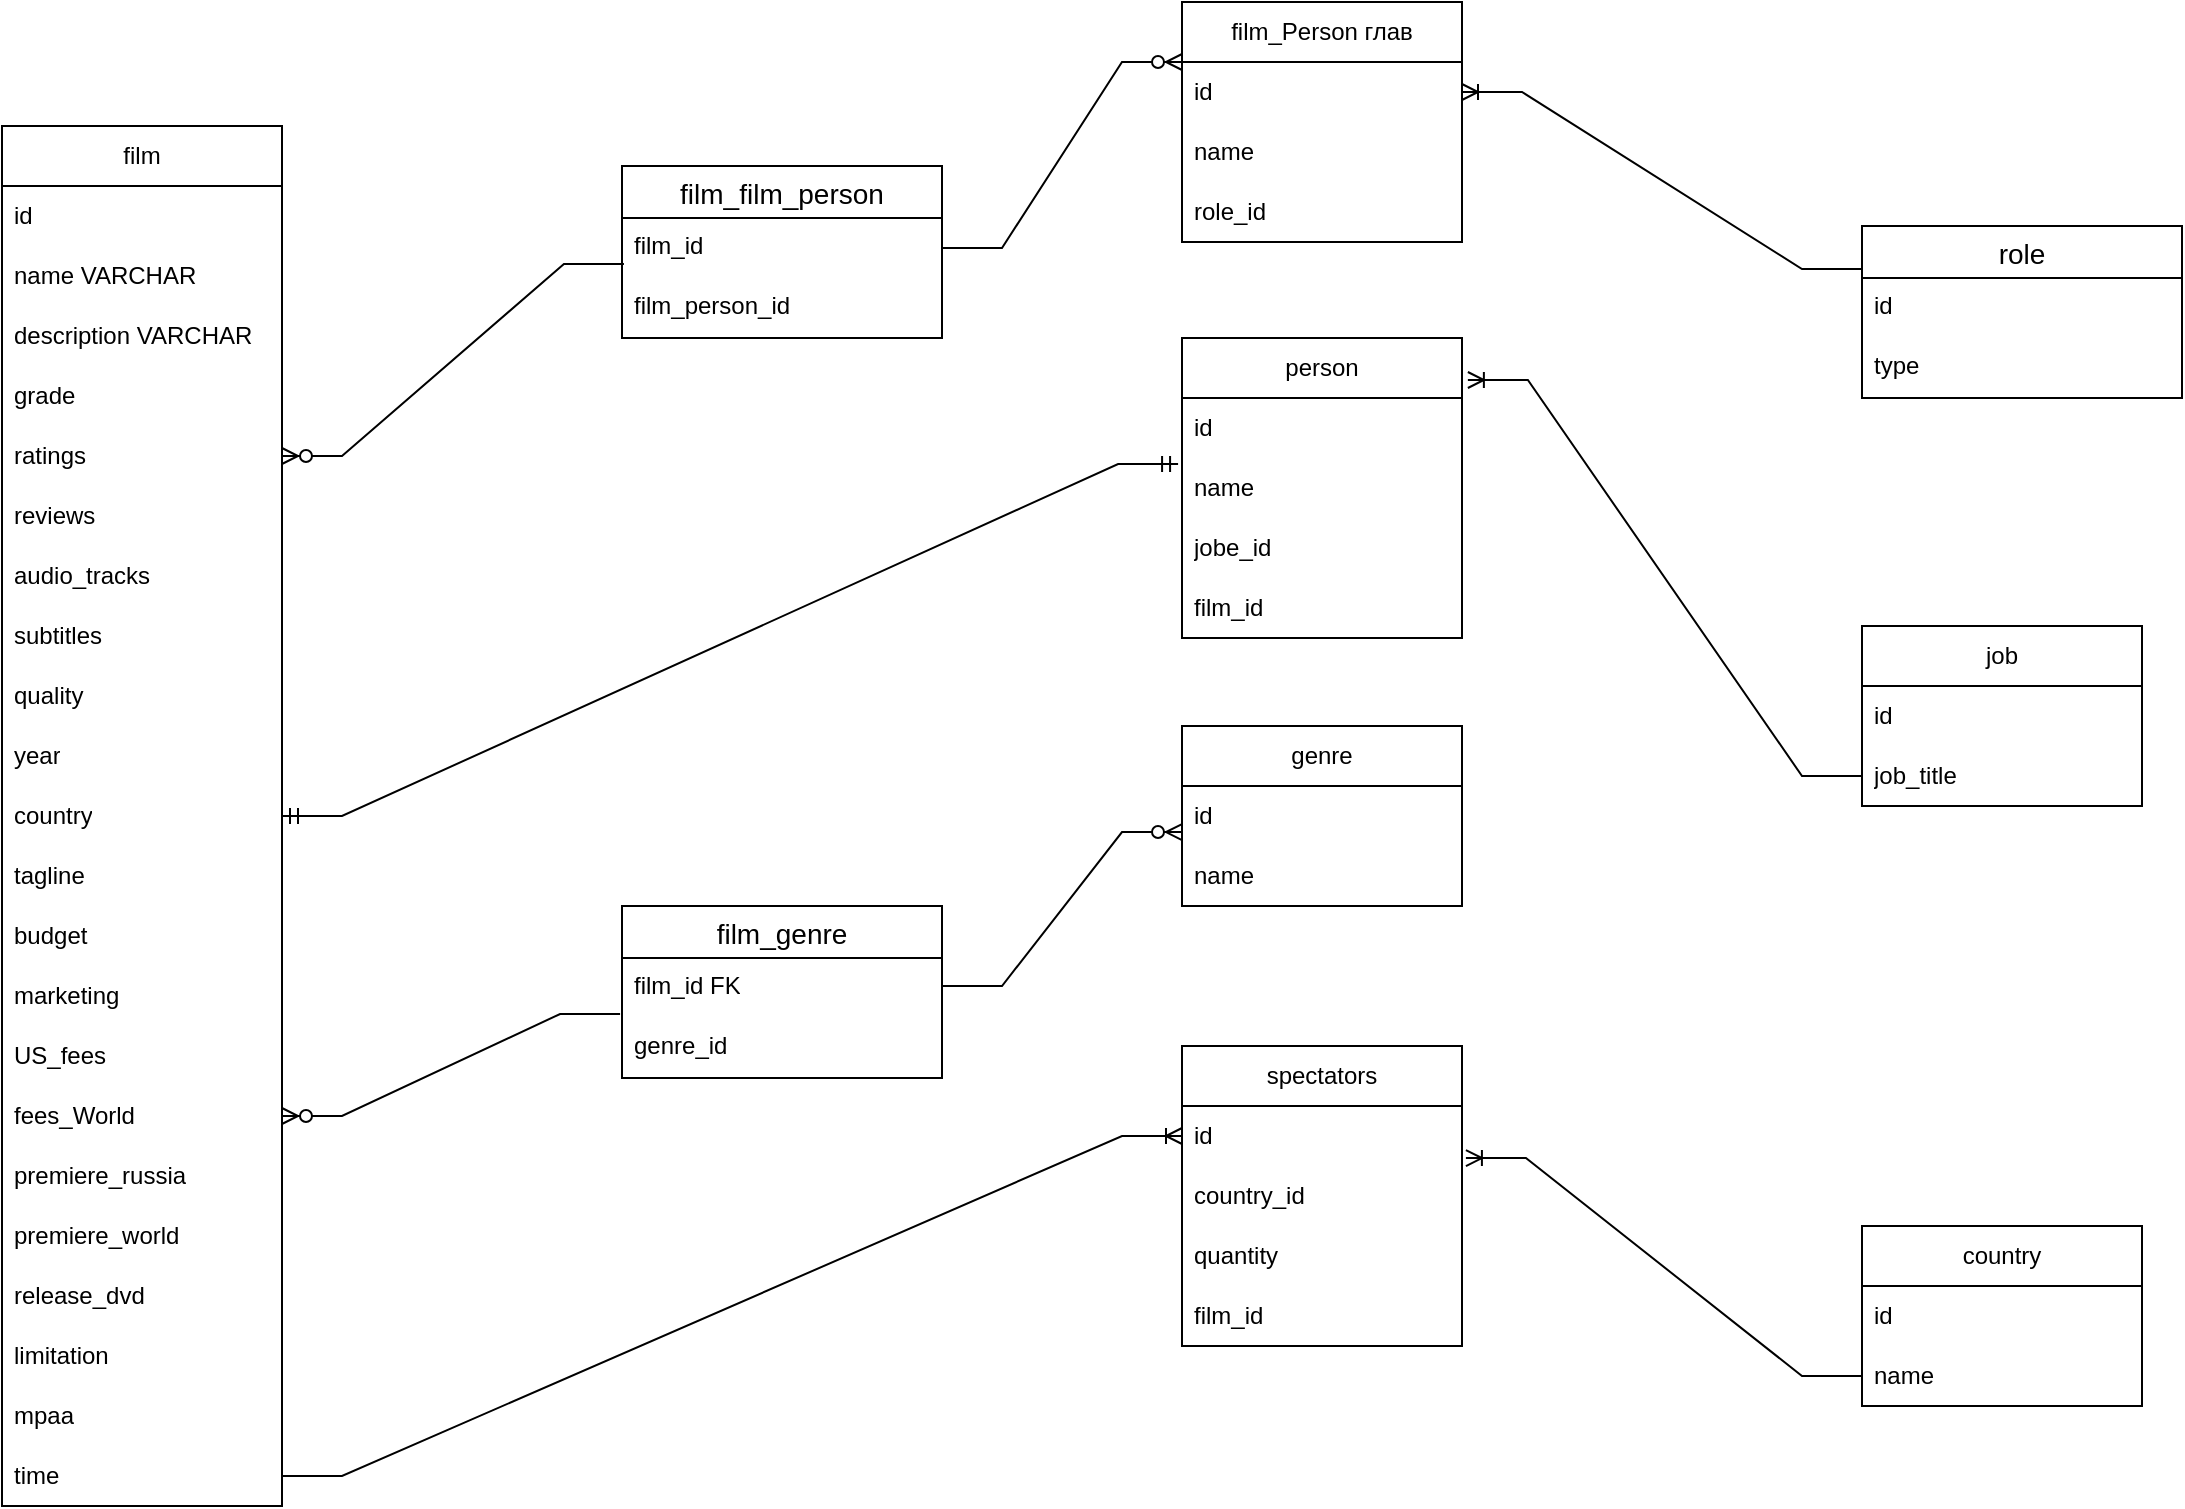 <mxfile version="21.0.6" type="device"><diagram id="C5RBs43oDa-KdzZeNtuy" name="Page-1"><mxGraphModel dx="1386" dy="783" grid="1" gridSize="10" guides="1" tooltips="1" connect="1" arrows="1" fold="1" page="1" pageScale="1" pageWidth="827" pageHeight="1169" math="0" shadow="0"><root><mxCell id="WIyWlLk6GJQsqaUBKTNV-0"/><mxCell id="WIyWlLk6GJQsqaUBKTNV-1" parent="WIyWlLk6GJQsqaUBKTNV-0"/><mxCell id="C6LPRwaLIZwMEpCzqqFH-5" value="film" style="swimlane;fontStyle=0;childLayout=stackLayout;horizontal=1;startSize=30;horizontalStack=0;resizeParent=1;resizeParentMax=0;resizeLast=0;collapsible=1;marginBottom=0;whiteSpace=wrap;html=1;" parent="WIyWlLk6GJQsqaUBKTNV-1" vertex="1"><mxGeometry x="30" y="90" width="140" height="690" as="geometry"/></mxCell><mxCell id="C6LPRwaLIZwMEpCzqqFH-6" value="id" style="text;strokeColor=none;fillColor=none;align=left;verticalAlign=middle;spacingLeft=4;spacingRight=4;overflow=hidden;points=[[0,0.5],[1,0.5]];portConstraint=eastwest;rotatable=0;whiteSpace=wrap;html=1;" parent="C6LPRwaLIZwMEpCzqqFH-5" vertex="1"><mxGeometry y="30" width="140" height="30" as="geometry"/></mxCell><mxCell id="C6LPRwaLIZwMEpCzqqFH-7" value="name&amp;nbsp;VARCHAR" style="text;strokeColor=none;fillColor=none;align=left;verticalAlign=middle;spacingLeft=4;spacingRight=4;overflow=hidden;points=[[0,0.5],[1,0.5]];portConstraint=eastwest;rotatable=0;whiteSpace=wrap;html=1;" parent="C6LPRwaLIZwMEpCzqqFH-5" vertex="1"><mxGeometry y="60" width="140" height="30" as="geometry"/></mxCell><mxCell id="C6LPRwaLIZwMEpCzqqFH-8" value="description VARCHAR" style="text;strokeColor=none;fillColor=none;align=left;verticalAlign=middle;spacingLeft=4;spacingRight=4;overflow=hidden;points=[[0,0.5],[1,0.5]];portConstraint=eastwest;rotatable=0;whiteSpace=wrap;html=1;" parent="C6LPRwaLIZwMEpCzqqFH-5" vertex="1"><mxGeometry y="90" width="140" height="30" as="geometry"/></mxCell><mxCell id="C6LPRwaLIZwMEpCzqqFH-21" value="grade" style="text;strokeColor=none;fillColor=none;align=left;verticalAlign=middle;spacingLeft=4;spacingRight=4;overflow=hidden;points=[[0,0.5],[1,0.5]];portConstraint=eastwest;rotatable=0;whiteSpace=wrap;html=1;" parent="C6LPRwaLIZwMEpCzqqFH-5" vertex="1"><mxGeometry y="120" width="140" height="30" as="geometry"/></mxCell><mxCell id="oGWtcO4WPjWQ04XYRp6k-0" value="ratings" style="text;strokeColor=none;fillColor=none;align=left;verticalAlign=middle;spacingLeft=4;spacingRight=4;overflow=hidden;points=[[0,0.5],[1,0.5]];portConstraint=eastwest;rotatable=0;whiteSpace=wrap;html=1;" parent="C6LPRwaLIZwMEpCzqqFH-5" vertex="1"><mxGeometry y="150" width="140" height="30" as="geometry"/></mxCell><mxCell id="C6LPRwaLIZwMEpCzqqFH-24" value="reviews" style="text;strokeColor=none;fillColor=none;align=left;verticalAlign=middle;spacingLeft=4;spacingRight=4;overflow=hidden;points=[[0,0.5],[1,0.5]];portConstraint=eastwest;rotatable=0;whiteSpace=wrap;html=1;" parent="C6LPRwaLIZwMEpCzqqFH-5" vertex="1"><mxGeometry y="180" width="140" height="30" as="geometry"/></mxCell><mxCell id="oGWtcO4WPjWQ04XYRp6k-1" value="audio_tracks" style="text;strokeColor=none;fillColor=none;align=left;verticalAlign=middle;spacingLeft=4;spacingRight=4;overflow=hidden;points=[[0,0.5],[1,0.5]];portConstraint=eastwest;rotatable=0;whiteSpace=wrap;html=1;" parent="C6LPRwaLIZwMEpCzqqFH-5" vertex="1"><mxGeometry y="210" width="140" height="30" as="geometry"/></mxCell><mxCell id="C6LPRwaLIZwMEpCzqqFH-27" value="subtitles" style="text;strokeColor=none;fillColor=none;align=left;verticalAlign=middle;spacingLeft=4;spacingRight=4;overflow=hidden;points=[[0,0.5],[1,0.5]];portConstraint=eastwest;rotatable=0;whiteSpace=wrap;html=1;" parent="C6LPRwaLIZwMEpCzqqFH-5" vertex="1"><mxGeometry y="240" width="140" height="30" as="geometry"/></mxCell><mxCell id="C6LPRwaLIZwMEpCzqqFH-35" value="quality" style="text;strokeColor=none;fillColor=none;align=left;verticalAlign=middle;spacingLeft=4;spacingRight=4;overflow=hidden;points=[[0,0.5],[1,0.5]];portConstraint=eastwest;rotatable=0;whiteSpace=wrap;html=1;" parent="C6LPRwaLIZwMEpCzqqFH-5" vertex="1"><mxGeometry y="270" width="140" height="30" as="geometry"/></mxCell><mxCell id="C6LPRwaLIZwMEpCzqqFH-36" value="year" style="text;strokeColor=none;fillColor=none;align=left;verticalAlign=middle;spacingLeft=4;spacingRight=4;overflow=hidden;points=[[0,0.5],[1,0.5]];portConstraint=eastwest;rotatable=0;whiteSpace=wrap;html=1;" parent="C6LPRwaLIZwMEpCzqqFH-5" vertex="1"><mxGeometry y="300" width="140" height="30" as="geometry"/></mxCell><mxCell id="C6LPRwaLIZwMEpCzqqFH-37" value="country" style="text;strokeColor=none;fillColor=none;align=left;verticalAlign=middle;spacingLeft=4;spacingRight=4;overflow=hidden;points=[[0,0.5],[1,0.5]];portConstraint=eastwest;rotatable=0;whiteSpace=wrap;html=1;" parent="C6LPRwaLIZwMEpCzqqFH-5" vertex="1"><mxGeometry y="330" width="140" height="30" as="geometry"/></mxCell><mxCell id="C6LPRwaLIZwMEpCzqqFH-38" value="tagline" style="text;strokeColor=none;fillColor=none;align=left;verticalAlign=middle;spacingLeft=4;spacingRight=4;overflow=hidden;points=[[0,0.5],[1,0.5]];portConstraint=eastwest;rotatable=0;whiteSpace=wrap;html=1;" parent="C6LPRwaLIZwMEpCzqqFH-5" vertex="1"><mxGeometry y="360" width="140" height="30" as="geometry"/></mxCell><mxCell id="C6LPRwaLIZwMEpCzqqFH-40" value="budget" style="text;strokeColor=none;fillColor=none;align=left;verticalAlign=middle;spacingLeft=4;spacingRight=4;overflow=hidden;points=[[0,0.5],[1,0.5]];portConstraint=eastwest;rotatable=0;whiteSpace=wrap;html=1;" parent="C6LPRwaLIZwMEpCzqqFH-5" vertex="1"><mxGeometry y="390" width="140" height="30" as="geometry"/></mxCell><mxCell id="C6LPRwaLIZwMEpCzqqFH-41" value="marketing" style="text;strokeColor=none;fillColor=none;align=left;verticalAlign=middle;spacingLeft=4;spacingRight=4;overflow=hidden;points=[[0,0.5],[1,0.5]];portConstraint=eastwest;rotatable=0;whiteSpace=wrap;html=1;" parent="C6LPRwaLIZwMEpCzqqFH-5" vertex="1"><mxGeometry y="420" width="140" height="30" as="geometry"/></mxCell><mxCell id="C6LPRwaLIZwMEpCzqqFH-42" value="US_fees" style="text;strokeColor=none;fillColor=none;align=left;verticalAlign=middle;spacingLeft=4;spacingRight=4;overflow=hidden;points=[[0,0.5],[1,0.5]];portConstraint=eastwest;rotatable=0;whiteSpace=wrap;html=1;" parent="C6LPRwaLIZwMEpCzqqFH-5" vertex="1"><mxGeometry y="450" width="140" height="30" as="geometry"/></mxCell><mxCell id="C6LPRwaLIZwMEpCzqqFH-44" value="fees_World" style="text;strokeColor=none;fillColor=none;align=left;verticalAlign=middle;spacingLeft=4;spacingRight=4;overflow=hidden;points=[[0,0.5],[1,0.5]];portConstraint=eastwest;rotatable=0;whiteSpace=wrap;html=1;" parent="C6LPRwaLIZwMEpCzqqFH-5" vertex="1"><mxGeometry y="480" width="140" height="30" as="geometry"/></mxCell><mxCell id="C6LPRwaLIZwMEpCzqqFH-110" value="premiere_russia" style="text;strokeColor=none;fillColor=none;align=left;verticalAlign=middle;spacingLeft=4;spacingRight=4;overflow=hidden;points=[[0,0.5],[1,0.5]];portConstraint=eastwest;rotatable=0;whiteSpace=wrap;html=1;" parent="C6LPRwaLIZwMEpCzqqFH-5" vertex="1"><mxGeometry y="510" width="140" height="30" as="geometry"/></mxCell><mxCell id="C6LPRwaLIZwMEpCzqqFH-111" value="premiere_world" style="text;strokeColor=none;fillColor=none;align=left;verticalAlign=middle;spacingLeft=4;spacingRight=4;overflow=hidden;points=[[0,0.5],[1,0.5]];portConstraint=eastwest;rotatable=0;whiteSpace=wrap;html=1;" parent="C6LPRwaLIZwMEpCzqqFH-5" vertex="1"><mxGeometry y="540" width="140" height="30" as="geometry"/></mxCell><mxCell id="C6LPRwaLIZwMEpCzqqFH-112" value="release_dvd" style="text;strokeColor=none;fillColor=none;align=left;verticalAlign=middle;spacingLeft=4;spacingRight=4;overflow=hidden;points=[[0,0.5],[1,0.5]];portConstraint=eastwest;rotatable=0;whiteSpace=wrap;html=1;" parent="C6LPRwaLIZwMEpCzqqFH-5" vertex="1"><mxGeometry y="570" width="140" height="30" as="geometry"/></mxCell><mxCell id="C6LPRwaLIZwMEpCzqqFH-106" value="limitation" style="text;strokeColor=none;fillColor=none;align=left;verticalAlign=middle;spacingLeft=4;spacingRight=4;overflow=hidden;points=[[0,0.5],[1,0.5]];portConstraint=eastwest;rotatable=0;whiteSpace=wrap;html=1;" parent="C6LPRwaLIZwMEpCzqqFH-5" vertex="1"><mxGeometry y="600" width="140" height="30" as="geometry"/></mxCell><mxCell id="XQ3z4-KCLDXHB4IU5xwX-8" value="mpaa" style="text;strokeColor=none;fillColor=none;align=left;verticalAlign=middle;spacingLeft=4;spacingRight=4;overflow=hidden;points=[[0,0.5],[1,0.5]];portConstraint=eastwest;rotatable=0;whiteSpace=wrap;html=1;" vertex="1" parent="C6LPRwaLIZwMEpCzqqFH-5"><mxGeometry y="630" width="140" height="30" as="geometry"/></mxCell><mxCell id="C6LPRwaLIZwMEpCzqqFH-45" value="time" style="text;strokeColor=none;fillColor=none;align=left;verticalAlign=middle;spacingLeft=4;spacingRight=4;overflow=hidden;points=[[0,0.5],[1,0.5]];portConstraint=eastwest;rotatable=0;whiteSpace=wrap;html=1;" parent="C6LPRwaLIZwMEpCzqqFH-5" vertex="1"><mxGeometry y="660" width="140" height="30" as="geometry"/></mxCell><mxCell id="C6LPRwaLIZwMEpCzqqFH-9" value="job" style="swimlane;fontStyle=0;childLayout=stackLayout;horizontal=1;startSize=30;horizontalStack=0;resizeParent=1;resizeParentMax=0;resizeLast=0;collapsible=1;marginBottom=0;whiteSpace=wrap;html=1;" parent="WIyWlLk6GJQsqaUBKTNV-1" vertex="1"><mxGeometry x="960" y="340" width="140" height="90" as="geometry"/></mxCell><mxCell id="C6LPRwaLIZwMEpCzqqFH-10" value="id" style="text;strokeColor=none;fillColor=none;align=left;verticalAlign=middle;spacingLeft=4;spacingRight=4;overflow=hidden;points=[[0,0.5],[1,0.5]];portConstraint=eastwest;rotatable=0;whiteSpace=wrap;html=1;" parent="C6LPRwaLIZwMEpCzqqFH-9" vertex="1"><mxGeometry y="30" width="140" height="30" as="geometry"/></mxCell><mxCell id="C6LPRwaLIZwMEpCzqqFH-11" value="job_title" style="text;strokeColor=none;fillColor=none;align=left;verticalAlign=middle;spacingLeft=4;spacingRight=4;overflow=hidden;points=[[0,0.5],[1,0.5]];portConstraint=eastwest;rotatable=0;whiteSpace=wrap;html=1;" parent="C6LPRwaLIZwMEpCzqqFH-9" vertex="1"><mxGeometry y="60" width="140" height="30" as="geometry"/></mxCell><mxCell id="C6LPRwaLIZwMEpCzqqFH-13" value="film_Person глав" style="swimlane;fontStyle=0;childLayout=stackLayout;horizontal=1;startSize=30;horizontalStack=0;resizeParent=1;resizeParentMax=0;resizeLast=0;collapsible=1;marginBottom=0;whiteSpace=wrap;html=1;" parent="WIyWlLk6GJQsqaUBKTNV-1" vertex="1"><mxGeometry x="620" y="28" width="140" height="120" as="geometry"/></mxCell><mxCell id="C6LPRwaLIZwMEpCzqqFH-14" value="id" style="text;strokeColor=none;fillColor=none;align=left;verticalAlign=middle;spacingLeft=4;spacingRight=4;overflow=hidden;points=[[0,0.5],[1,0.5]];portConstraint=eastwest;rotatable=0;whiteSpace=wrap;html=1;" parent="C6LPRwaLIZwMEpCzqqFH-13" vertex="1"><mxGeometry y="30" width="140" height="30" as="geometry"/></mxCell><mxCell id="C6LPRwaLIZwMEpCzqqFH-15" value="name" style="text;strokeColor=none;fillColor=none;align=left;verticalAlign=middle;spacingLeft=4;spacingRight=4;overflow=hidden;points=[[0,0.5],[1,0.5]];portConstraint=eastwest;rotatable=0;whiteSpace=wrap;html=1;" parent="C6LPRwaLIZwMEpCzqqFH-13" vertex="1"><mxGeometry y="60" width="140" height="30" as="geometry"/></mxCell><mxCell id="XQ3z4-KCLDXHB4IU5xwX-9" value="role_id" style="text;strokeColor=none;fillColor=none;align=left;verticalAlign=middle;spacingLeft=4;spacingRight=4;overflow=hidden;points=[[0,0.5],[1,0.5]];portConstraint=eastwest;rotatable=0;whiteSpace=wrap;html=1;" vertex="1" parent="C6LPRwaLIZwMEpCzqqFH-13"><mxGeometry y="90" width="140" height="30" as="geometry"/></mxCell><mxCell id="C6LPRwaLIZwMEpCzqqFH-17" value="genre" style="swimlane;fontStyle=0;childLayout=stackLayout;horizontal=1;startSize=30;horizontalStack=0;resizeParent=1;resizeParentMax=0;resizeLast=0;collapsible=1;marginBottom=0;whiteSpace=wrap;html=1;" parent="WIyWlLk6GJQsqaUBKTNV-1" vertex="1"><mxGeometry x="620" y="390" width="140" height="90" as="geometry"/></mxCell><mxCell id="C6LPRwaLIZwMEpCzqqFH-63" value="id" style="text;strokeColor=none;fillColor=none;align=left;verticalAlign=middle;spacingLeft=4;spacingRight=4;overflow=hidden;points=[[0,0.5],[1,0.5]];portConstraint=eastwest;rotatable=0;whiteSpace=wrap;html=1;" parent="C6LPRwaLIZwMEpCzqqFH-17" vertex="1"><mxGeometry y="30" width="140" height="30" as="geometry"/></mxCell><mxCell id="C6LPRwaLIZwMEpCzqqFH-92" value="name" style="text;strokeColor=none;fillColor=none;align=left;verticalAlign=middle;spacingLeft=4;spacingRight=4;overflow=hidden;points=[[0,0.5],[1,0.5]];portConstraint=eastwest;rotatable=0;whiteSpace=wrap;html=1;" parent="C6LPRwaLIZwMEpCzqqFH-17" vertex="1"><mxGeometry y="60" width="140" height="30" as="geometry"/></mxCell><mxCell id="C6LPRwaLIZwMEpCzqqFH-59" value="" style="edgeStyle=entityRelationEdgeStyle;fontSize=12;html=1;endArrow=ERmandOne;startArrow=ERmandOne;rounded=0;exitX=1;exitY=0.5;exitDx=0;exitDy=0;entryX=-0.014;entryY=0.1;entryDx=0;entryDy=0;entryPerimeter=0;" parent="WIyWlLk6GJQsqaUBKTNV-1" source="C6LPRwaLIZwMEpCzqqFH-37" edge="1"><mxGeometry width="100" height="100" relative="1" as="geometry"><mxPoint x="170" y="370" as="sourcePoint"/><mxPoint x="618.04" y="259" as="targetPoint"/></mxGeometry></mxCell><mxCell id="C6LPRwaLIZwMEpCzqqFH-77" value="film_film_person" style="swimlane;fontStyle=0;childLayout=stackLayout;horizontal=1;startSize=26;horizontalStack=0;resizeParent=1;resizeParentMax=0;resizeLast=0;collapsible=1;marginBottom=0;align=center;fontSize=14;" parent="WIyWlLk6GJQsqaUBKTNV-1" vertex="1"><mxGeometry x="340" y="110" width="160" height="86" as="geometry"/></mxCell><mxCell id="C6LPRwaLIZwMEpCzqqFH-78" value="film_id" style="text;strokeColor=none;fillColor=none;spacingLeft=4;spacingRight=4;overflow=hidden;rotatable=0;points=[[0,0.5],[1,0.5]];portConstraint=eastwest;fontSize=12;whiteSpace=wrap;html=1;" parent="C6LPRwaLIZwMEpCzqqFH-77" vertex="1"><mxGeometry y="26" width="160" height="30" as="geometry"/></mxCell><mxCell id="C6LPRwaLIZwMEpCzqqFH-79" value="film_person_id" style="text;strokeColor=none;fillColor=none;spacingLeft=4;spacingRight=4;overflow=hidden;rotatable=0;points=[[0,0.5],[1,0.5]];portConstraint=eastwest;fontSize=12;whiteSpace=wrap;html=1;" parent="C6LPRwaLIZwMEpCzqqFH-77" vertex="1"><mxGeometry y="56" width="160" height="30" as="geometry"/></mxCell><mxCell id="C6LPRwaLIZwMEpCzqqFH-82" value="film_genre" style="swimlane;fontStyle=0;childLayout=stackLayout;horizontal=1;startSize=26;horizontalStack=0;resizeParent=1;resizeParentMax=0;resizeLast=0;collapsible=1;marginBottom=0;align=center;fontSize=14;" parent="WIyWlLk6GJQsqaUBKTNV-1" vertex="1"><mxGeometry x="340" y="480" width="160" height="86" as="geometry"/></mxCell><mxCell id="C6LPRwaLIZwMEpCzqqFH-83" value="film_id FK" style="text;strokeColor=none;fillColor=none;spacingLeft=4;spacingRight=4;overflow=hidden;rotatable=0;points=[[0,0.5],[1,0.5]];portConstraint=eastwest;fontSize=12;whiteSpace=wrap;html=1;" parent="C6LPRwaLIZwMEpCzqqFH-82" vertex="1"><mxGeometry y="26" width="160" height="30" as="geometry"/></mxCell><mxCell id="C6LPRwaLIZwMEpCzqqFH-84" value="genre_id" style="text;strokeColor=none;fillColor=none;spacingLeft=4;spacingRight=4;overflow=hidden;rotatable=0;points=[[0,0.5],[1,0.5]];portConstraint=eastwest;fontSize=12;whiteSpace=wrap;html=1;" parent="C6LPRwaLIZwMEpCzqqFH-82" vertex="1"><mxGeometry y="56" width="160" height="30" as="geometry"/></mxCell><mxCell id="oGWtcO4WPjWQ04XYRp6k-10" value="spectators" style="swimlane;fontStyle=0;childLayout=stackLayout;horizontal=1;startSize=30;horizontalStack=0;resizeParent=1;resizeParentMax=0;resizeLast=0;collapsible=1;marginBottom=0;whiteSpace=wrap;html=1;" parent="WIyWlLk6GJQsqaUBKTNV-1" vertex="1"><mxGeometry x="620" y="550" width="140" height="150" as="geometry"/></mxCell><mxCell id="oGWtcO4WPjWQ04XYRp6k-11" value="id" style="text;strokeColor=none;fillColor=none;align=left;verticalAlign=middle;spacingLeft=4;spacingRight=4;overflow=hidden;points=[[0,0.5],[1,0.5]];portConstraint=eastwest;rotatable=0;whiteSpace=wrap;html=1;" parent="oGWtcO4WPjWQ04XYRp6k-10" vertex="1"><mxGeometry y="30" width="140" height="30" as="geometry"/></mxCell><mxCell id="oGWtcO4WPjWQ04XYRp6k-12" value="country_id" style="text;strokeColor=none;fillColor=none;align=left;verticalAlign=middle;spacingLeft=4;spacingRight=4;overflow=hidden;points=[[0,0.5],[1,0.5]];portConstraint=eastwest;rotatable=0;whiteSpace=wrap;html=1;" parent="oGWtcO4WPjWQ04XYRp6k-10" vertex="1"><mxGeometry y="60" width="140" height="30" as="geometry"/></mxCell><mxCell id="oGWtcO4WPjWQ04XYRp6k-13" value="quantity" style="text;strokeColor=none;fillColor=none;align=left;verticalAlign=middle;spacingLeft=4;spacingRight=4;overflow=hidden;points=[[0,0.5],[1,0.5]];portConstraint=eastwest;rotatable=0;whiteSpace=wrap;html=1;" parent="oGWtcO4WPjWQ04XYRp6k-10" vertex="1"><mxGeometry y="90" width="140" height="30" as="geometry"/></mxCell><mxCell id="oGWtcO4WPjWQ04XYRp6k-15" value="film_id" style="text;strokeColor=none;fillColor=none;align=left;verticalAlign=middle;spacingLeft=4;spacingRight=4;overflow=hidden;points=[[0,0.5],[1,0.5]];portConstraint=eastwest;rotatable=0;whiteSpace=wrap;html=1;" parent="oGWtcO4WPjWQ04XYRp6k-10" vertex="1"><mxGeometry y="120" width="140" height="30" as="geometry"/></mxCell><mxCell id="oGWtcO4WPjWQ04XYRp6k-20" value="person" style="swimlane;fontStyle=0;childLayout=stackLayout;horizontal=1;startSize=30;horizontalStack=0;resizeParent=1;resizeParentMax=0;resizeLast=0;collapsible=1;marginBottom=0;whiteSpace=wrap;html=1;" parent="WIyWlLk6GJQsqaUBKTNV-1" vertex="1"><mxGeometry x="620" y="196" width="140" height="150" as="geometry"/></mxCell><mxCell id="oGWtcO4WPjWQ04XYRp6k-21" value="id" style="text;strokeColor=none;fillColor=none;align=left;verticalAlign=middle;spacingLeft=4;spacingRight=4;overflow=hidden;points=[[0,0.5],[1,0.5]];portConstraint=eastwest;rotatable=0;whiteSpace=wrap;html=1;" parent="oGWtcO4WPjWQ04XYRp6k-20" vertex="1"><mxGeometry y="30" width="140" height="30" as="geometry"/></mxCell><mxCell id="oGWtcO4WPjWQ04XYRp6k-29" value="name" style="text;strokeColor=none;fillColor=none;align=left;verticalAlign=middle;spacingLeft=4;spacingRight=4;overflow=hidden;points=[[0,0.5],[1,0.5]];portConstraint=eastwest;rotatable=0;whiteSpace=wrap;html=1;" parent="oGWtcO4WPjWQ04XYRp6k-20" vertex="1"><mxGeometry y="60" width="140" height="30" as="geometry"/></mxCell><mxCell id="oGWtcO4WPjWQ04XYRp6k-30" value="jobe_id" style="text;strokeColor=none;fillColor=none;align=left;verticalAlign=middle;spacingLeft=4;spacingRight=4;overflow=hidden;points=[[0,0.5],[1,0.5]];portConstraint=eastwest;rotatable=0;whiteSpace=wrap;html=1;" parent="oGWtcO4WPjWQ04XYRp6k-20" vertex="1"><mxGeometry y="90" width="140" height="30" as="geometry"/></mxCell><mxCell id="ofYyQ9cfl7C_oWSfuRiN-4" value="film_id" style="text;strokeColor=none;fillColor=none;align=left;verticalAlign=middle;spacingLeft=4;spacingRight=4;overflow=hidden;points=[[0,0.5],[1,0.5]];portConstraint=eastwest;rotatable=0;whiteSpace=wrap;html=1;" parent="oGWtcO4WPjWQ04XYRp6k-20" vertex="1"><mxGeometry y="120" width="140" height="30" as="geometry"/></mxCell><mxCell id="ofYyQ9cfl7C_oWSfuRiN-2" value="" style="edgeStyle=entityRelationEdgeStyle;fontSize=12;html=1;endArrow=ERzeroToMany;endFill=1;rounded=0;exitX=1;exitY=0.5;exitDx=0;exitDy=0;entryX=0;entryY=0.25;entryDx=0;entryDy=0;" parent="WIyWlLk6GJQsqaUBKTNV-1" source="C6LPRwaLIZwMEpCzqqFH-78" target="C6LPRwaLIZwMEpCzqqFH-13" edge="1"><mxGeometry width="100" height="100" relative="1" as="geometry"><mxPoint x="480" y="60" as="sourcePoint"/><mxPoint x="620" y="125" as="targetPoint"/></mxGeometry></mxCell><mxCell id="ofYyQ9cfl7C_oWSfuRiN-3" value="" style="edgeStyle=entityRelationEdgeStyle;fontSize=12;html=1;endArrow=ERzeroToMany;endFill=1;rounded=0;exitX=0.006;exitY=0.767;exitDx=0;exitDy=0;exitPerimeter=0;" parent="WIyWlLk6GJQsqaUBKTNV-1" source="C6LPRwaLIZwMEpCzqqFH-78" target="oGWtcO4WPjWQ04XYRp6k-0" edge="1"><mxGeometry width="100" height="100" relative="1" as="geometry"><mxPoint x="230" y="110" as="sourcePoint"/><mxPoint x="330" y="10" as="targetPoint"/></mxGeometry></mxCell><mxCell id="ofYyQ9cfl7C_oWSfuRiN-5" value="" style="edgeStyle=entityRelationEdgeStyle;fontSize=12;html=1;endArrow=ERoneToMany;rounded=0;exitX=0;exitY=0.5;exitDx=0;exitDy=0;entryX=1.021;entryY=0.14;entryDx=0;entryDy=0;entryPerimeter=0;" parent="WIyWlLk6GJQsqaUBKTNV-1" source="C6LPRwaLIZwMEpCzqqFH-11" target="oGWtcO4WPjWQ04XYRp6k-20" edge="1"><mxGeometry width="100" height="100" relative="1" as="geometry"><mxPoint x="1060" y="355" as="sourcePoint"/><mxPoint x="760" y="260" as="targetPoint"/></mxGeometry></mxCell><mxCell id="ofYyQ9cfl7C_oWSfuRiN-6" value="role" style="swimlane;fontStyle=0;childLayout=stackLayout;horizontal=1;startSize=26;horizontalStack=0;resizeParent=1;resizeParentMax=0;resizeLast=0;collapsible=1;marginBottom=0;align=center;fontSize=14;" parent="WIyWlLk6GJQsqaUBKTNV-1" vertex="1"><mxGeometry x="960" y="140" width="160" height="86" as="geometry"/></mxCell><mxCell id="ofYyQ9cfl7C_oWSfuRiN-7" value="id" style="text;strokeColor=none;fillColor=none;spacingLeft=4;spacingRight=4;overflow=hidden;rotatable=0;points=[[0,0.5],[1,0.5]];portConstraint=eastwest;fontSize=12;whiteSpace=wrap;html=1;" parent="ofYyQ9cfl7C_oWSfuRiN-6" vertex="1"><mxGeometry y="26" width="160" height="30" as="geometry"/></mxCell><mxCell id="ofYyQ9cfl7C_oWSfuRiN-8" value="type" style="text;strokeColor=none;fillColor=none;spacingLeft=4;spacingRight=4;overflow=hidden;rotatable=0;points=[[0,0.5],[1,0.5]];portConstraint=eastwest;fontSize=12;whiteSpace=wrap;html=1;" parent="ofYyQ9cfl7C_oWSfuRiN-6" vertex="1"><mxGeometry y="56" width="160" height="30" as="geometry"/></mxCell><mxCell id="ofYyQ9cfl7C_oWSfuRiN-10" value="" style="edgeStyle=entityRelationEdgeStyle;fontSize=12;html=1;endArrow=ERoneToMany;rounded=0;exitX=0;exitY=0.25;exitDx=0;exitDy=0;" parent="WIyWlLk6GJQsqaUBKTNV-1" source="ofYyQ9cfl7C_oWSfuRiN-6" target="C6LPRwaLIZwMEpCzqqFH-14" edge="1"><mxGeometry width="100" height="100" relative="1" as="geometry"><mxPoint x="967" y="178" as="sourcePoint"/><mxPoint x="670" y="-20" as="targetPoint"/></mxGeometry></mxCell><mxCell id="XQ3z4-KCLDXHB4IU5xwX-0" value="country" style="swimlane;fontStyle=0;childLayout=stackLayout;horizontal=1;startSize=30;horizontalStack=0;resizeParent=1;resizeParentMax=0;resizeLast=0;collapsible=1;marginBottom=0;whiteSpace=wrap;html=1;" vertex="1" parent="WIyWlLk6GJQsqaUBKTNV-1"><mxGeometry x="960" y="640" width="140" height="90" as="geometry"/></mxCell><mxCell id="XQ3z4-KCLDXHB4IU5xwX-1" value="id" style="text;strokeColor=none;fillColor=none;align=left;verticalAlign=middle;spacingLeft=4;spacingRight=4;overflow=hidden;points=[[0,0.5],[1,0.5]];portConstraint=eastwest;rotatable=0;whiteSpace=wrap;html=1;" vertex="1" parent="XQ3z4-KCLDXHB4IU5xwX-0"><mxGeometry y="30" width="140" height="30" as="geometry"/></mxCell><mxCell id="XQ3z4-KCLDXHB4IU5xwX-2" value="name" style="text;strokeColor=none;fillColor=none;align=left;verticalAlign=middle;spacingLeft=4;spacingRight=4;overflow=hidden;points=[[0,0.5],[1,0.5]];portConstraint=eastwest;rotatable=0;whiteSpace=wrap;html=1;" vertex="1" parent="XQ3z4-KCLDXHB4IU5xwX-0"><mxGeometry y="60" width="140" height="30" as="geometry"/></mxCell><mxCell id="XQ3z4-KCLDXHB4IU5xwX-4" value="" style="edgeStyle=entityRelationEdgeStyle;fontSize=12;html=1;endArrow=ERoneToMany;rounded=0;exitX=0;exitY=0.5;exitDx=0;exitDy=0;entryX=1.014;entryY=0.867;entryDx=0;entryDy=0;entryPerimeter=0;" edge="1" parent="WIyWlLk6GJQsqaUBKTNV-1" source="XQ3z4-KCLDXHB4IU5xwX-2" target="oGWtcO4WPjWQ04XYRp6k-11"><mxGeometry width="100" height="100" relative="1" as="geometry"><mxPoint x="1050" y="695" as="sourcePoint"/><mxPoint x="750" y="450" as="targetPoint"/></mxGeometry></mxCell><mxCell id="XQ3z4-KCLDXHB4IU5xwX-5" value="" style="edgeStyle=entityRelationEdgeStyle;fontSize=12;html=1;endArrow=ERoneToMany;rounded=0;entryX=0;entryY=0.5;entryDx=0;entryDy=0;" edge="1" parent="WIyWlLk6GJQsqaUBKTNV-1" source="C6LPRwaLIZwMEpCzqqFH-45" target="oGWtcO4WPjWQ04XYRp6k-11"><mxGeometry width="100" height="100" relative="1" as="geometry"><mxPoint x="520" y="650" as="sourcePoint"/><mxPoint x="620" y="550" as="targetPoint"/></mxGeometry></mxCell><mxCell id="XQ3z4-KCLDXHB4IU5xwX-6" value="" style="edgeStyle=entityRelationEdgeStyle;fontSize=12;html=1;endArrow=ERzeroToMany;endFill=1;rounded=0;entryX=1;entryY=0.5;entryDx=0;entryDy=0;exitX=-0.006;exitY=-0.067;exitDx=0;exitDy=0;exitPerimeter=0;" edge="1" parent="WIyWlLk6GJQsqaUBKTNV-1" source="C6LPRwaLIZwMEpCzqqFH-84" target="C6LPRwaLIZwMEpCzqqFH-44"><mxGeometry width="100" height="100" relative="1" as="geometry"><mxPoint x="324" y="498.5" as="sourcePoint"/><mxPoint x="173" y="584.5" as="targetPoint"/></mxGeometry></mxCell><mxCell id="XQ3z4-KCLDXHB4IU5xwX-7" value="" style="edgeStyle=entityRelationEdgeStyle;fontSize=12;html=1;endArrow=ERzeroToMany;endFill=1;rounded=0;exitX=1;exitY=0.5;exitDx=0;exitDy=0;entryX=0;entryY=0.767;entryDx=0;entryDy=0;entryPerimeter=0;" edge="1" parent="WIyWlLk6GJQsqaUBKTNV-1" target="C6LPRwaLIZwMEpCzqqFH-63"><mxGeometry width="100" height="100" relative="1" as="geometry"><mxPoint x="500" y="520" as="sourcePoint"/><mxPoint x="640" y="500" as="targetPoint"/></mxGeometry></mxCell></root></mxGraphModel></diagram></mxfile>
